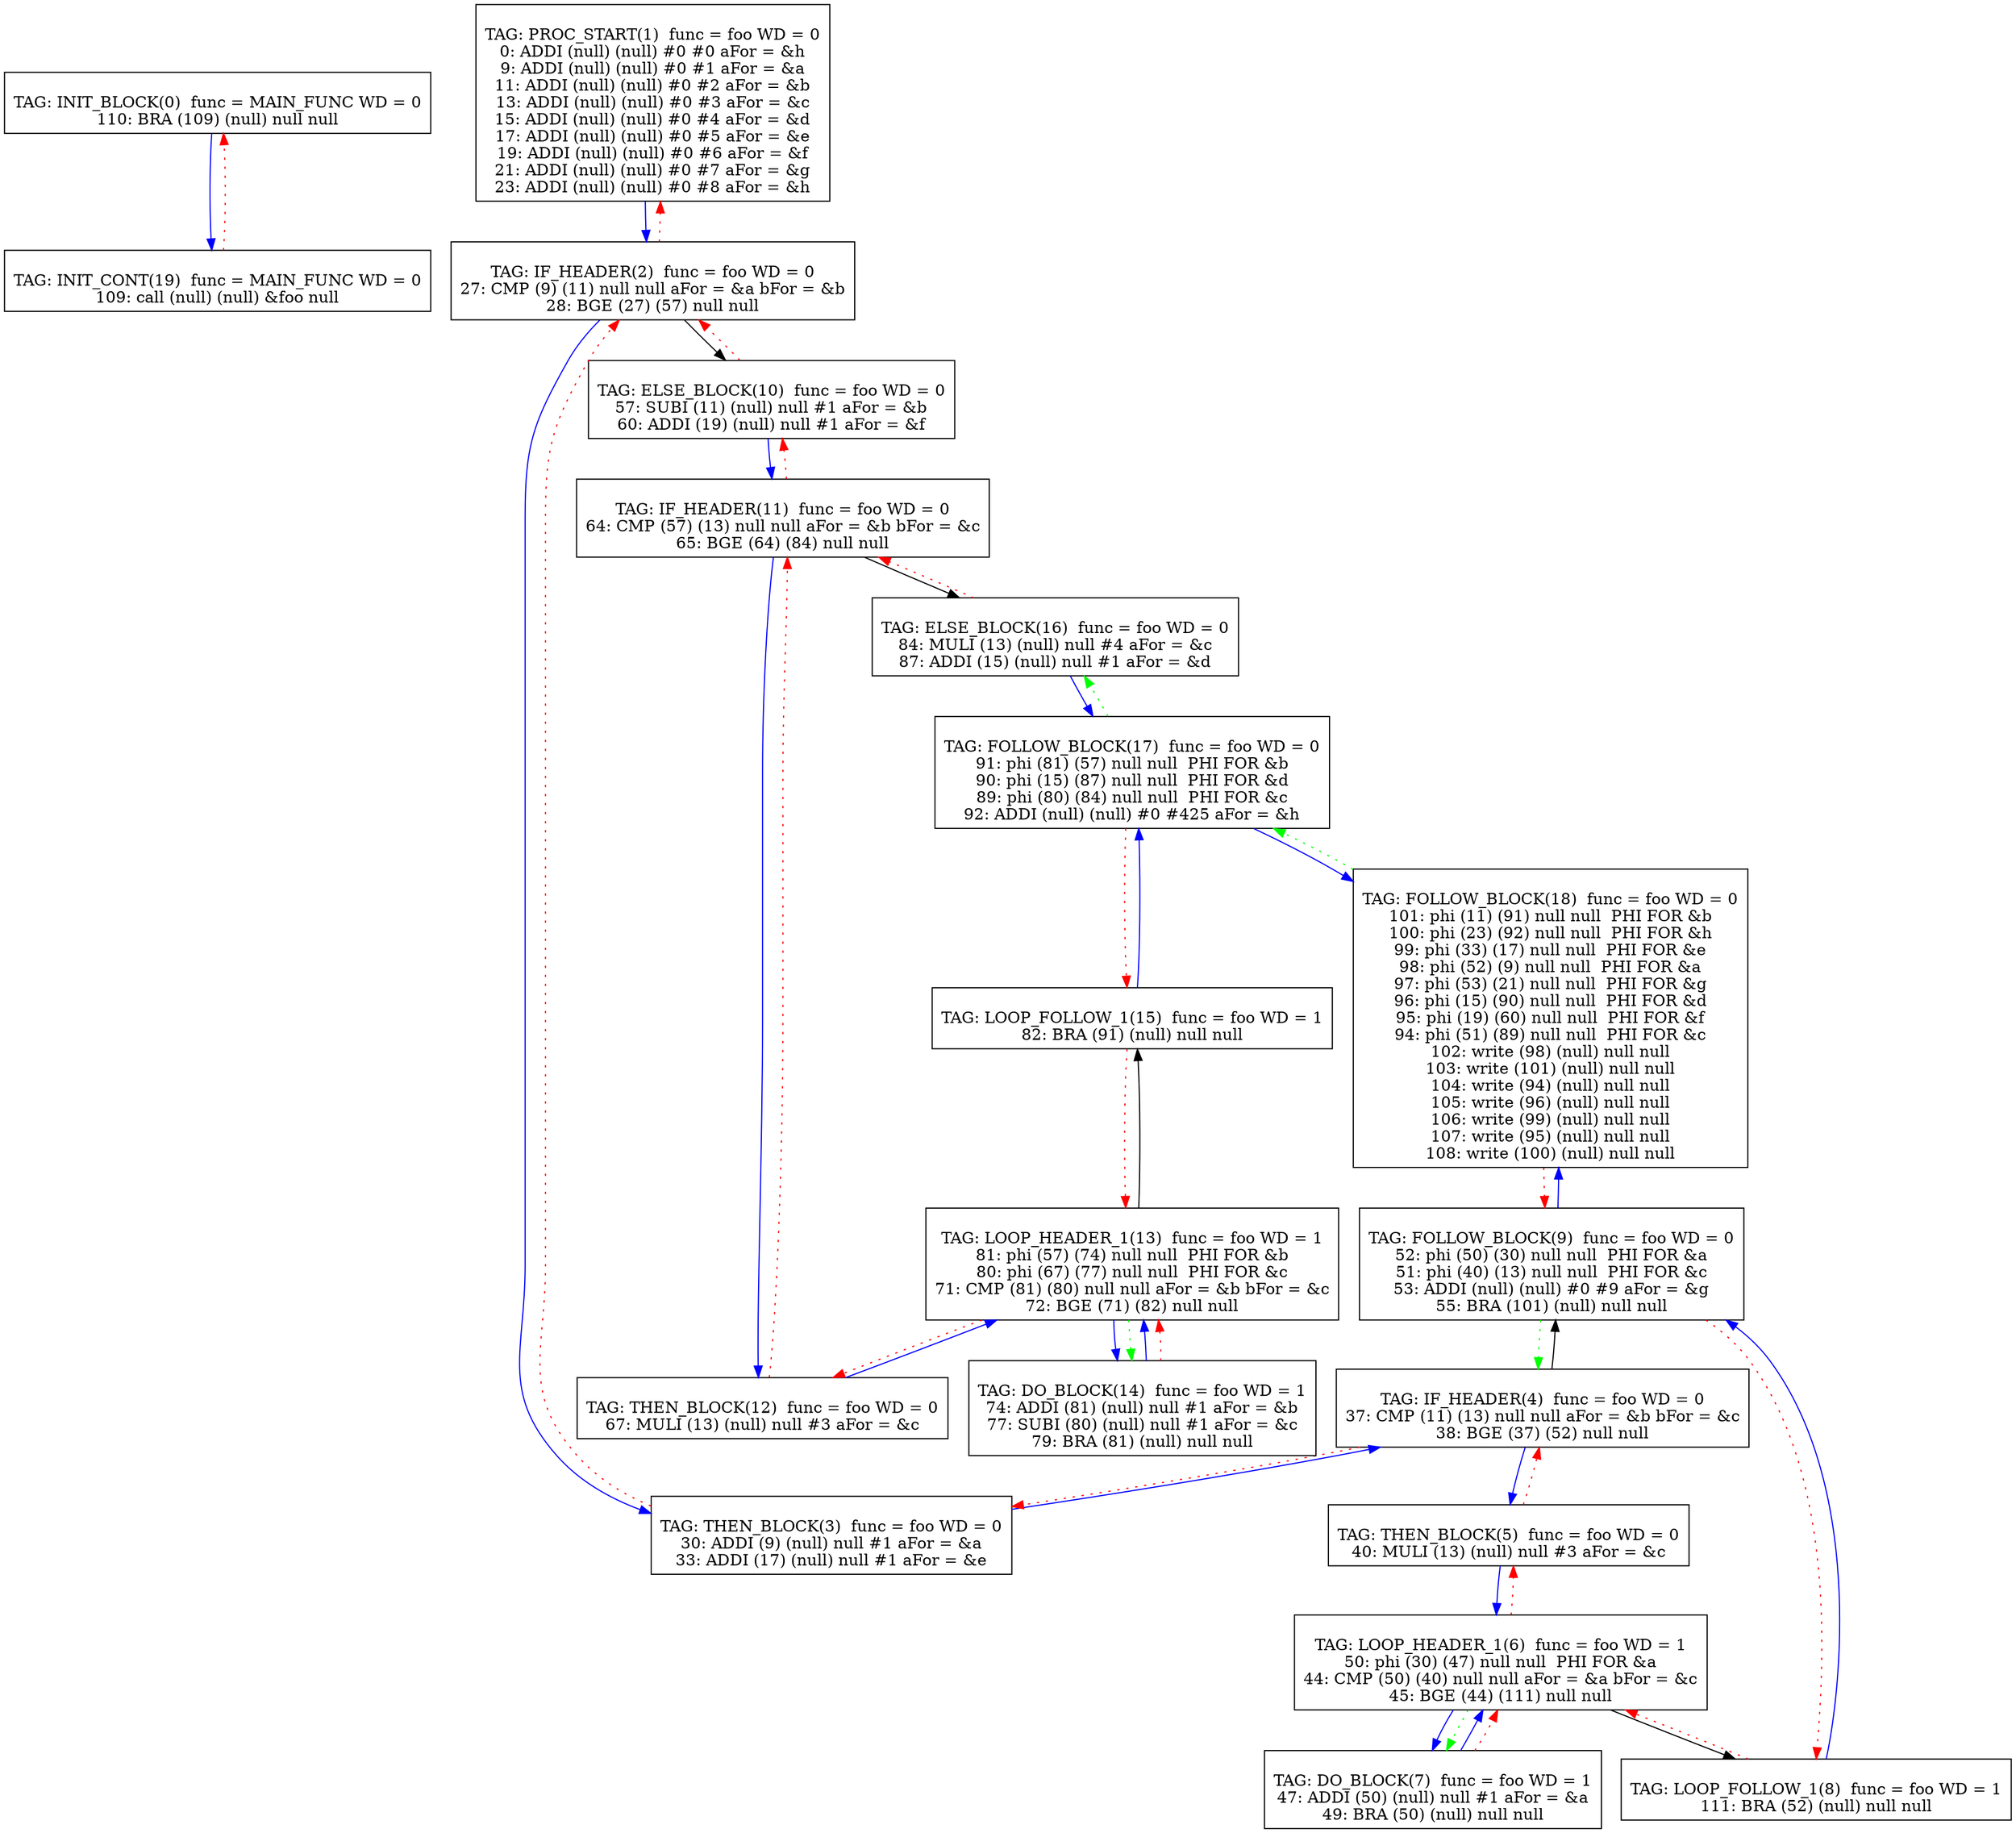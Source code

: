 digraph {
0[label="
TAG: INIT_BLOCK(0)  func = MAIN_FUNC WD = 0
110: BRA (109) (null) null null
"];
0[shape=box];
0 -> 19[color=blue]
1[label="
TAG: PROC_START(1)  func = foo WD = 0
0: ADDI (null) (null) #0 #0 aFor = &h
9: ADDI (null) (null) #0 #1 aFor = &a
11: ADDI (null) (null) #0 #2 aFor = &b
13: ADDI (null) (null) #0 #3 aFor = &c
15: ADDI (null) (null) #0 #4 aFor = &d
17: ADDI (null) (null) #0 #5 aFor = &e
19: ADDI (null) (null) #0 #6 aFor = &f
21: ADDI (null) (null) #0 #7 aFor = &g
23: ADDI (null) (null) #0 #8 aFor = &h
"];
1[shape=box];
1 -> 2[color=blue]
2[label="
TAG: IF_HEADER(2)  func = foo WD = 0
27: CMP (9) (11) null null aFor = &a bFor = &b
28: BGE (27) (57) null null
"];
2[shape=box];
2 -> 3[color=blue]
2 -> 10[color=black]
2 -> 1[color=red][style=dotted]
3[label="
TAG: THEN_BLOCK(3)  func = foo WD = 0
30: ADDI (9) (null) null #1 aFor = &a
33: ADDI (17) (null) null #1 aFor = &e
"];
3[shape=box];
3 -> 4[color=blue]
3 -> 2[color=red][style=dotted]
4[label="
TAG: IF_HEADER(4)  func = foo WD = 0
37: CMP (11) (13) null null aFor = &b bFor = &c
38: BGE (37) (52) null null
"];
4[shape=box];
4 -> 5[color=blue]
4 -> 9[color=black]
4 -> 3[color=red][style=dotted]
5[label="
TAG: THEN_BLOCK(5)  func = foo WD = 0
40: MULI (13) (null) null #3 aFor = &c
"];
5[shape=box];
5 -> 6[color=blue]
5 -> 4[color=red][style=dotted]
6[label="
TAG: LOOP_HEADER_1(6)  func = foo WD = 1
50: phi (30) (47) null null  PHI FOR &a
44: CMP (50) (40) null null aFor = &a bFor = &c
45: BGE (44) (111) null null
"];
6[shape=box];
6 -> 7[color=blue]
6 -> 8[color=black]
6 -> 5[color=red][style=dotted]
6 -> 7[color=green][style=dotted]
7[label="
TAG: DO_BLOCK(7)  func = foo WD = 1
47: ADDI (50) (null) null #1 aFor = &a
49: BRA (50) (null) null null
"];
7[shape=box];
7 -> 6[color=blue]
7 -> 6[color=red][style=dotted]
8[label="
TAG: LOOP_FOLLOW_1(8)  func = foo WD = 1
111: BRA (52) (null) null null
"];
8[shape=box];
8 -> 9[color=blue]
8 -> 6[color=red][style=dotted]
9[label="
TAG: FOLLOW_BLOCK(9)  func = foo WD = 0
52: phi (50) (30) null null  PHI FOR &a
51: phi (40) (13) null null  PHI FOR &c
53: ADDI (null) (null) #0 #9 aFor = &g
55: BRA (101) (null) null null
"];
9[shape=box];
9 -> 18[color=blue]
9 -> 8[color=red][style=dotted]
9 -> 4[color=green][style=dotted]
10[label="
TAG: ELSE_BLOCK(10)  func = foo WD = 0
57: SUBI (11) (null) null #1 aFor = &b
60: ADDI (19) (null) null #1 aFor = &f
"];
10[shape=box];
10 -> 11[color=blue]
10 -> 2[color=red][style=dotted]
11[label="
TAG: IF_HEADER(11)  func = foo WD = 0
64: CMP (57) (13) null null aFor = &b bFor = &c
65: BGE (64) (84) null null
"];
11[shape=box];
11 -> 12[color=blue]
11 -> 16[color=black]
11 -> 10[color=red][style=dotted]
12[label="
TAG: THEN_BLOCK(12)  func = foo WD = 0
67: MULI (13) (null) null #3 aFor = &c
"];
12[shape=box];
12 -> 13[color=blue]
12 -> 11[color=red][style=dotted]
13[label="
TAG: LOOP_HEADER_1(13)  func = foo WD = 1
81: phi (57) (74) null null  PHI FOR &b
80: phi (67) (77) null null  PHI FOR &c
71: CMP (81) (80) null null aFor = &b bFor = &c
72: BGE (71) (82) null null
"];
13[shape=box];
13 -> 14[color=blue]
13 -> 15[color=black]
13 -> 12[color=red][style=dotted]
13 -> 14[color=green][style=dotted]
14[label="
TAG: DO_BLOCK(14)  func = foo WD = 1
74: ADDI (81) (null) null #1 aFor = &b
77: SUBI (80) (null) null #1 aFor = &c
79: BRA (81) (null) null null
"];
14[shape=box];
14 -> 13[color=blue]
14 -> 13[color=red][style=dotted]
15[label="
TAG: LOOP_FOLLOW_1(15)  func = foo WD = 1
82: BRA (91) (null) null null
"];
15[shape=box];
15 -> 17[color=blue]
15 -> 13[color=red][style=dotted]
16[label="
TAG: ELSE_BLOCK(16)  func = foo WD = 0
84: MULI (13) (null) null #4 aFor = &c
87: ADDI (15) (null) null #1 aFor = &d
"];
16[shape=box];
16 -> 17[color=blue]
16 -> 11[color=red][style=dotted]
17[label="
TAG: FOLLOW_BLOCK(17)  func = foo WD = 0
91: phi (81) (57) null null  PHI FOR &b
90: phi (15) (87) null null  PHI FOR &d
89: phi (80) (84) null null  PHI FOR &c
92: ADDI (null) (null) #0 #425 aFor = &h
"];
17[shape=box];
17 -> 18[color=blue]
17 -> 15[color=red][style=dotted]
17 -> 16[color=green][style=dotted]
18[label="
TAG: FOLLOW_BLOCK(18)  func = foo WD = 0
101: phi (11) (91) null null  PHI FOR &b
100: phi (23) (92) null null  PHI FOR &h
99: phi (33) (17) null null  PHI FOR &e
98: phi (52) (9) null null  PHI FOR &a
97: phi (53) (21) null null  PHI FOR &g
96: phi (15) (90) null null  PHI FOR &d
95: phi (19) (60) null null  PHI FOR &f
94: phi (51) (89) null null  PHI FOR &c
102: write (98) (null) null null
103: write (101) (null) null null
104: write (94) (null) null null
105: write (96) (null) null null
106: write (99) (null) null null
107: write (95) (null) null null
108: write (100) (null) null null
"];
18[shape=box];
18 -> 9[color=red][style=dotted]
18 -> 17[color=green][style=dotted]
19[label="
TAG: INIT_CONT(19)  func = MAIN_FUNC WD = 0
109: call (null) (null) &foo null
"];
19[shape=box];
19 -> 0[color=red][style=dotted]
}